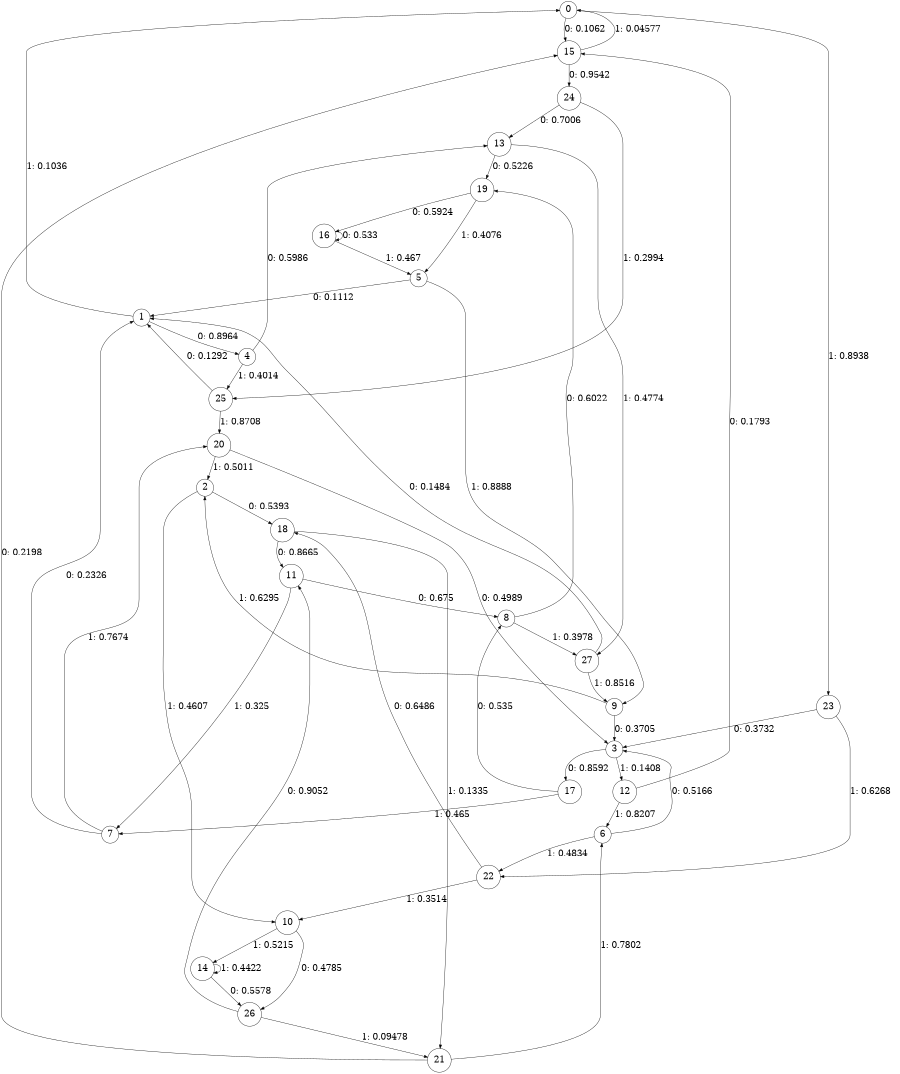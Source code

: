 digraph "ch40concat_phase3_L5" {
size = "6,8.5";
ratio = "fill";
node [shape = circle];
node [fontsize = 24];
edge [fontsize = 24];
0 -> 15 [label = "0: 0.1062   "];
0 -> 23 [label = "1: 0.8938   "];
1 -> 4 [label = "0: 0.8964   "];
1 -> 0 [label = "1: 0.1036   "];
2 -> 18 [label = "0: 0.5393   "];
2 -> 10 [label = "1: 0.4607   "];
3 -> 17 [label = "0: 0.8592   "];
3 -> 12 [label = "1: 0.1408   "];
4 -> 13 [label = "0: 0.5986   "];
4 -> 25 [label = "1: 0.4014   "];
5 -> 1 [label = "0: 0.1112   "];
5 -> 9 [label = "1: 0.8888   "];
6 -> 3 [label = "0: 0.5166   "];
6 -> 22 [label = "1: 0.4834   "];
7 -> 1 [label = "0: 0.2326   "];
7 -> 20 [label = "1: 0.7674   "];
8 -> 19 [label = "0: 0.6022   "];
8 -> 27 [label = "1: 0.3978   "];
9 -> 3 [label = "0: 0.3705   "];
9 -> 2 [label = "1: 0.6295   "];
10 -> 26 [label = "0: 0.4785   "];
10 -> 14 [label = "1: 0.5215   "];
11 -> 8 [label = "0: 0.675    "];
11 -> 7 [label = "1: 0.325    "];
12 -> 15 [label = "0: 0.1793   "];
12 -> 6 [label = "1: 0.8207   "];
13 -> 19 [label = "0: 0.5226   "];
13 -> 27 [label = "1: 0.4774   "];
14 -> 26 [label = "0: 0.5578   "];
14 -> 14 [label = "1: 0.4422   "];
15 -> 24 [label = "0: 0.9542   "];
15 -> 0 [label = "1: 0.04577  "];
16 -> 16 [label = "0: 0.533    "];
16 -> 5 [label = "1: 0.467    "];
17 -> 8 [label = "0: 0.535    "];
17 -> 7 [label = "1: 0.465    "];
18 -> 11 [label = "0: 0.8665   "];
18 -> 21 [label = "1: 0.1335   "];
19 -> 16 [label = "0: 0.5924   "];
19 -> 5 [label = "1: 0.4076   "];
20 -> 3 [label = "0: 0.4989   "];
20 -> 2 [label = "1: 0.5011   "];
21 -> 15 [label = "0: 0.2198   "];
21 -> 6 [label = "1: 0.7802   "];
22 -> 18 [label = "0: 0.6486   "];
22 -> 10 [label = "1: 0.3514   "];
23 -> 3 [label = "0: 0.3732   "];
23 -> 22 [label = "1: 0.6268   "];
24 -> 13 [label = "0: 0.7006   "];
24 -> 25 [label = "1: 0.2994   "];
25 -> 1 [label = "0: 0.1292   "];
25 -> 20 [label = "1: 0.8708   "];
26 -> 11 [label = "0: 0.9052   "];
26 -> 21 [label = "1: 0.09478  "];
27 -> 1 [label = "0: 0.1484   "];
27 -> 9 [label = "1: 0.8516   "];
}
